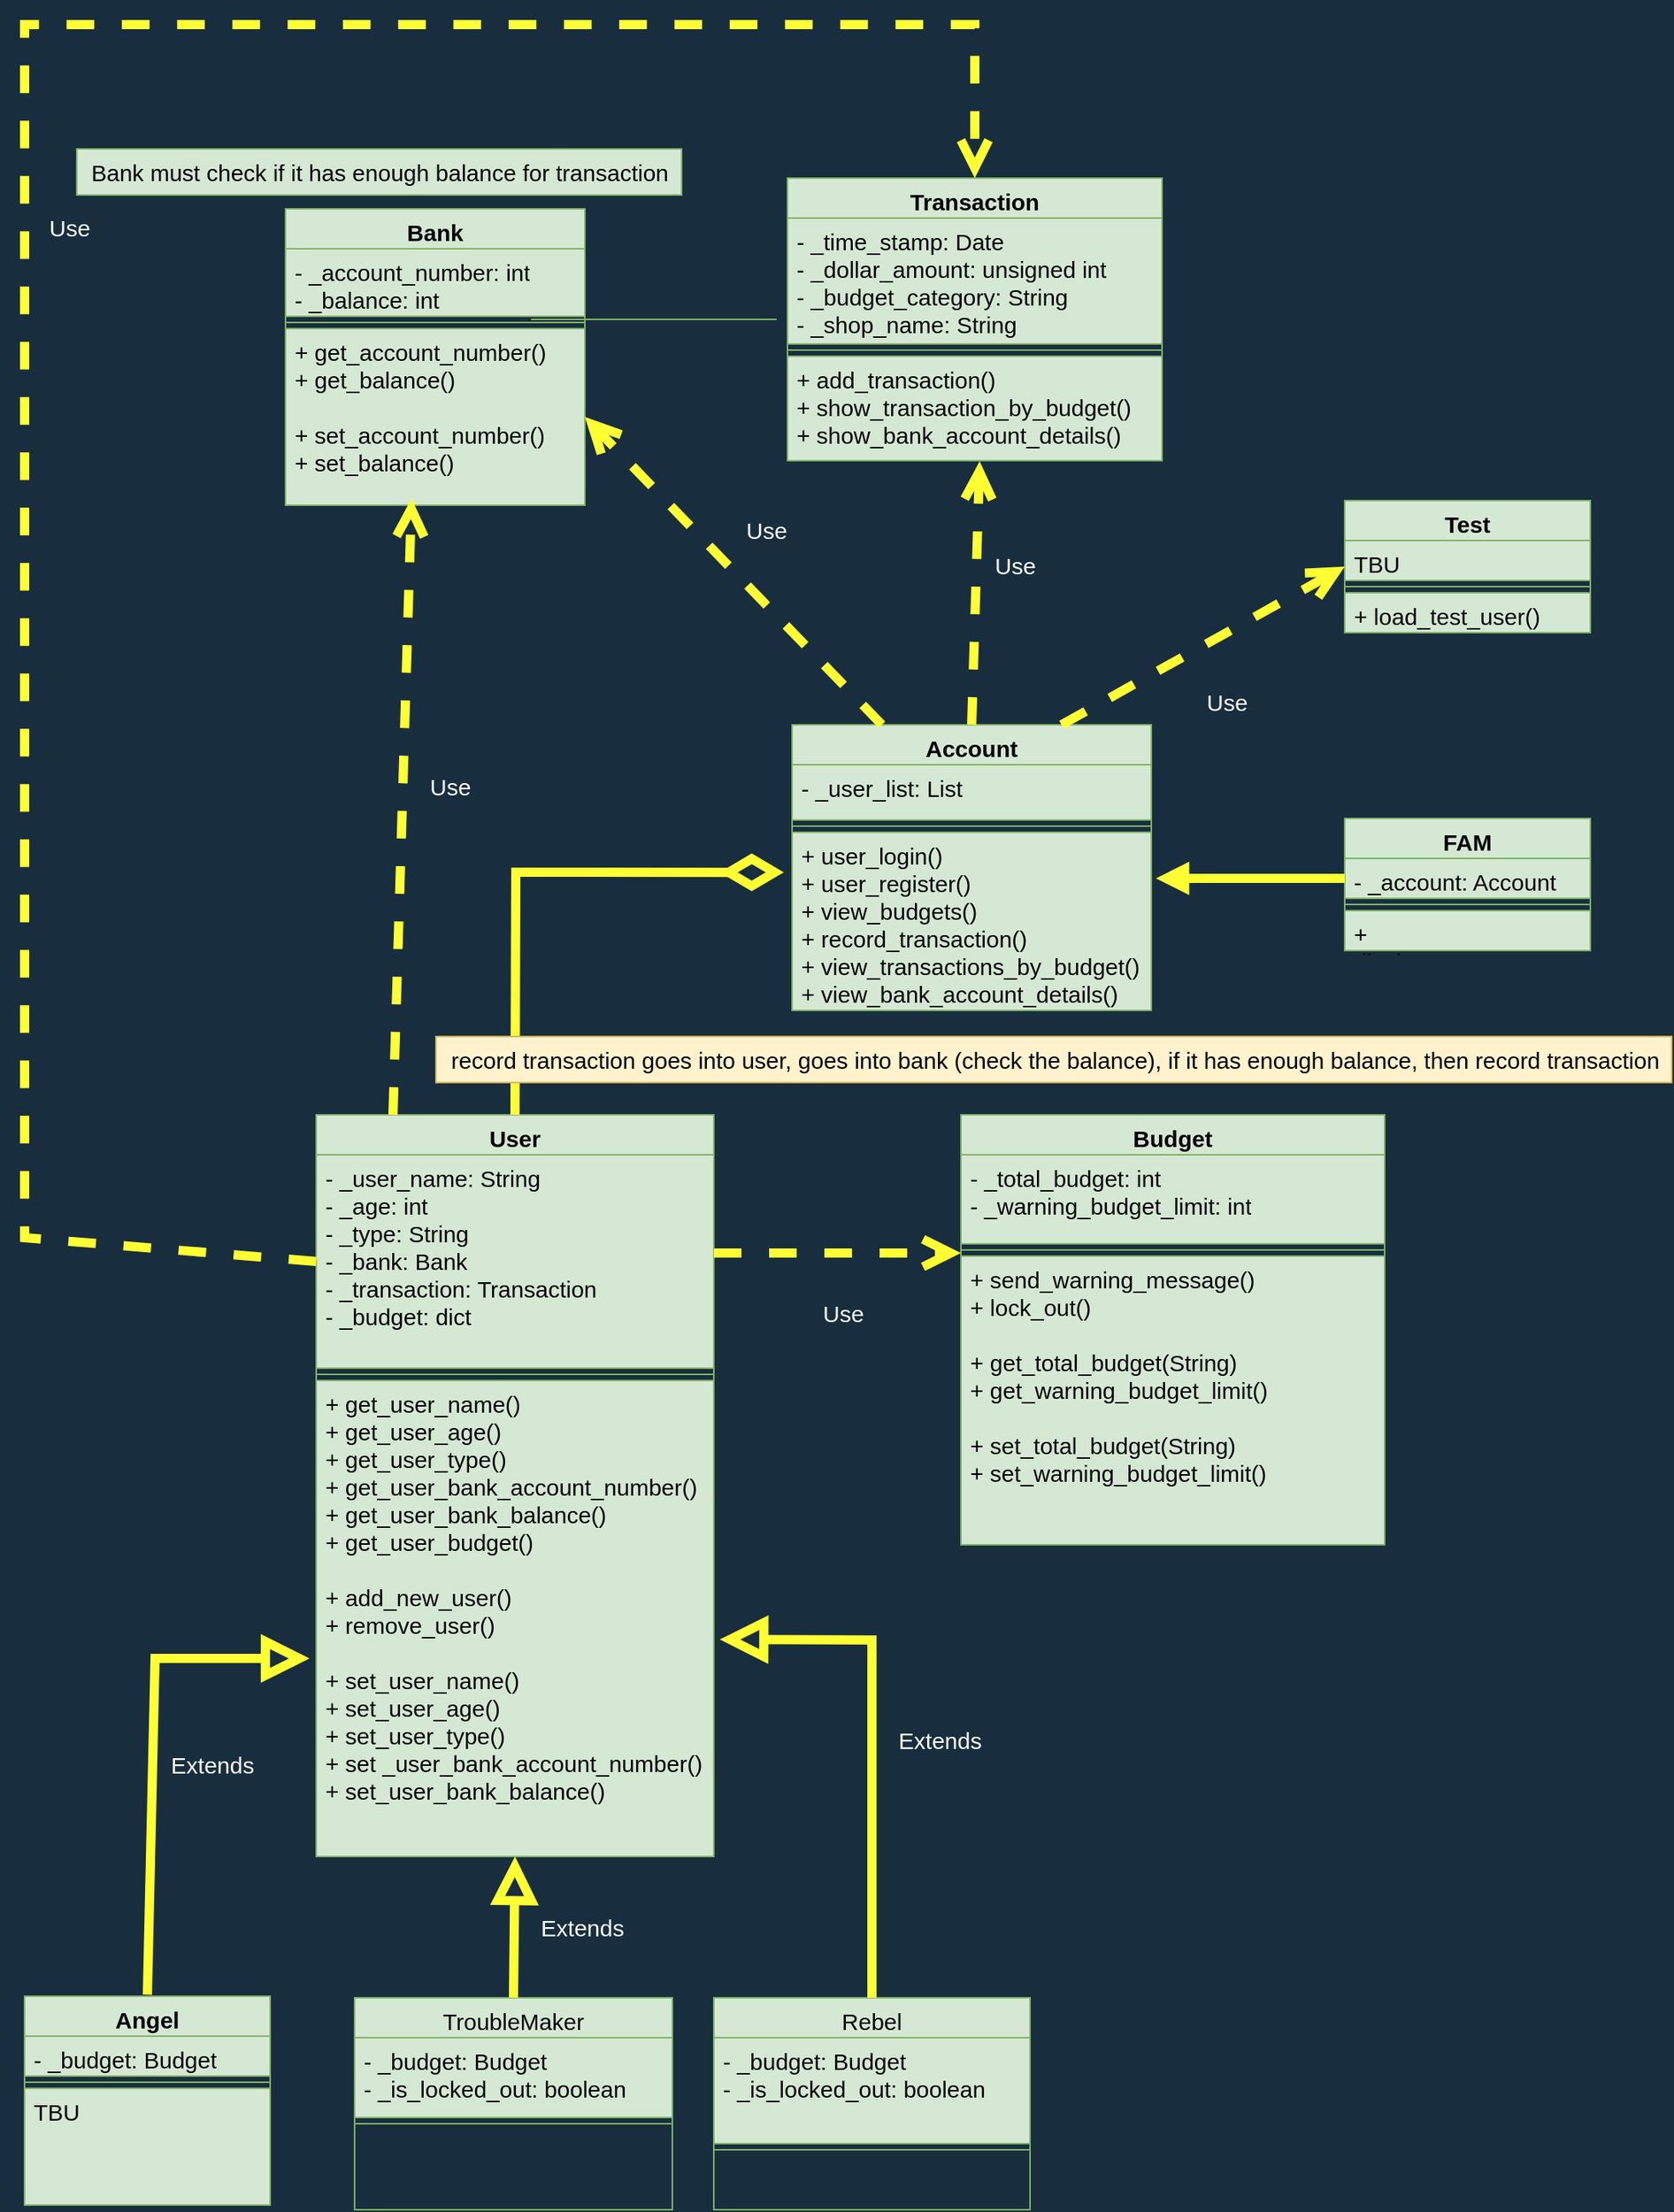 <mxfile version="20.5.3" type="embed"><diagram name="페이지-1" id="A44BbUMmwWd1O3oi5qYL"><mxGraphModel dx="182" dy="1420" grid="0" gridSize="10" guides="1" tooltips="1" connect="1" arrows="1" fold="1" page="0" pageScale="1" pageWidth="827" pageHeight="1169" background="#182E3E" math="0" shadow="0"><root><mxCell id="0"/><mxCell id="1" parent="0"/><mxCell id="21" value="TroubleMaker" style="swimlane;fontStyle=0;align=center;verticalAlign=top;childLayout=stackLayout;horizontal=1;startSize=26;horizontalStack=0;resizeParent=1;resizeLast=0;collapsible=1;marginBottom=0;rounded=0;shadow=0;strokeWidth=1;fontFamily=Helvetica;labelBackgroundColor=none;fillColor=#d5e8d4;strokeColor=#82b366;fontSize=15;whiteSpace=wrap;" parent="1" vertex="1"><mxGeometry x="775" y="614.97" width="207" height="138" as="geometry"><mxRectangle x="130" y="380" width="160" height="26" as="alternateBounds"/></mxGeometry></mxCell><mxCell id="22" value="- _budget: Budget&#10;- _is_locked_out: boolean" style="text;align=left;verticalAlign=top;spacingLeft=4;spacingRight=4;overflow=hidden;rotatable=0;points=[[0,0.5],[1,0.5]];portConstraint=eastwest;fillColor=#d5e8d4;strokeColor=#82b366;fontSize=15;whiteSpace=wrap;" parent="21" vertex="1"><mxGeometry y="26" width="207" height="52" as="geometry"/></mxCell><mxCell id="23" value="" style="line;html=1;strokeWidth=1;align=left;verticalAlign=middle;spacingTop=-1;spacingLeft=3;spacingRight=3;rotatable=0;labelPosition=right;points=[];portConstraint=eastwest;fillColor=#d5e8d4;strokeColor=#82b366;fontSize=15;whiteSpace=wrap;" parent="21" vertex="1"><mxGeometry y="78" width="207" height="8" as="geometry"/></mxCell><mxCell id="24" value="Rebel" style="swimlane;fontStyle=0;align=center;verticalAlign=top;childLayout=stackLayout;horizontal=1;startSize=26;horizontalStack=0;resizeParent=1;resizeLast=0;collapsible=1;marginBottom=0;rounded=0;shadow=0;strokeWidth=1;fontFamily=Helvetica;labelBackgroundColor=none;fillColor=#d5e8d4;strokeColor=#82b366;fontSize=15;whiteSpace=wrap;" parent="1" vertex="1"><mxGeometry x="1009" y="614.97" width="206" height="138" as="geometry"><mxRectangle x="130" y="380" width="160" height="26" as="alternateBounds"/></mxGeometry></mxCell><mxCell id="25" value="- _budget: Budget&#10;- _is_locked_out: boolean" style="text;align=left;verticalAlign=top;spacingLeft=4;spacingRight=4;overflow=hidden;rotatable=0;points=[[0,0.5],[1,0.5]];portConstraint=eastwest;fillColor=#d5e8d4;strokeColor=#82b366;fontSize=15;whiteSpace=wrap;" parent="24" vertex="1"><mxGeometry y="26" width="206" height="69" as="geometry"/></mxCell><mxCell id="26" value="" style="line;html=1;strokeWidth=1;align=left;verticalAlign=middle;spacingTop=-1;spacingLeft=3;spacingRight=3;rotatable=0;labelPosition=right;points=[];portConstraint=eastwest;fillColor=#d5e8d4;strokeColor=#82b366;fontSize=15;whiteSpace=wrap;" parent="24" vertex="1"><mxGeometry y="95" width="206" height="8" as="geometry"/></mxCell><mxCell id="27" value="Account&#10;" style="swimlane;fontStyle=1;align=center;verticalAlign=top;childLayout=stackLayout;horizontal=1;startSize=26;horizontalStack=0;resizeParent=1;resizeParentMax=0;resizeLast=0;collapsible=1;marginBottom=0;fontFamily=Helvetica;labelBackgroundColor=none;fillColor=#d5e8d4;strokeColor=#82b366;fontSize=15;whiteSpace=wrap;" parent="1" vertex="1"><mxGeometry x="1060" y="-214" width="234" height="186" as="geometry"/></mxCell><mxCell id="28" value="- _user_list: List&#10;" style="text;align=left;verticalAlign=top;spacingLeft=4;spacingRight=4;overflow=hidden;rotatable=0;points=[[0,0.5],[1,0.5]];portConstraint=eastwest;fillColor=#d5e8d4;strokeColor=#82b366;fontSize=15;whiteSpace=wrap;" parent="27" vertex="1"><mxGeometry y="26" width="234" height="36" as="geometry"/></mxCell><mxCell id="29" value="" style="line;strokeWidth=1;align=left;verticalAlign=middle;spacingTop=-1;spacingLeft=3;spacingRight=3;rotatable=0;labelPosition=right;points=[];portConstraint=eastwest;fillColor=#d5e8d4;strokeColor=#82b366;fontSize=15;whiteSpace=wrap;" parent="27" vertex="1"><mxGeometry y="62" width="234" height="8" as="geometry"/></mxCell><mxCell id="30" value="+ user_login()&#10;+ user_register()&#10;+ view_budgets()&#10;+ record_transaction()&#10;+ view_transactions_by_budget()&#10;+ view_bank_account_details()" style="text;align=left;verticalAlign=top;spacingLeft=4;spacingRight=4;overflow=hidden;rotatable=0;points=[[0,0.5],[1,0.5]];portConstraint=eastwest;fillColor=#d5e8d4;strokeColor=#82b366;fontSize=15;whiteSpace=wrap;" parent="27" vertex="1"><mxGeometry y="70" width="234" height="116" as="geometry"/></mxCell><mxCell id="31" value="User" style="swimlane;fontStyle=1;align=center;verticalAlign=top;childLayout=stackLayout;horizontal=1;startSize=26;horizontalStack=0;resizeParent=1;resizeParentMax=0;resizeLast=0;collapsible=1;marginBottom=0;fontFamily=Helvetica;labelBackgroundColor=none;fillColor=#d5e8d4;strokeColor=#82b366;fontSize=15;whiteSpace=wrap;" parent="1" vertex="1"><mxGeometry x="750" y="40" width="259" height="483" as="geometry"/></mxCell><mxCell id="32" value="- _user_name: String&#10;- _age: int&#10;- _type: String&#10;- _bank: Bank&#10;- _transaction: Transaction&#10;- _budget: dict" style="text;align=left;verticalAlign=top;spacingLeft=4;spacingRight=4;overflow=hidden;rotatable=0;points=[[0,0.5],[1,0.5]];portConstraint=eastwest;fillColor=#d5e8d4;strokeColor=#82b366;fontSize=15;whiteSpace=wrap;" parent="31" vertex="1"><mxGeometry y="26" width="259" height="139" as="geometry"/></mxCell><mxCell id="33" value="" style="line;strokeWidth=1;align=left;verticalAlign=middle;spacingTop=-1;spacingLeft=3;spacingRight=3;rotatable=0;labelPosition=right;points=[];portConstraint=eastwest;fillColor=#d5e8d4;strokeColor=#82b366;fontSize=15;whiteSpace=wrap;" parent="31" vertex="1"><mxGeometry y="165" width="259" height="8" as="geometry"/></mxCell><mxCell id="34" value="+ get_user_name()&#10;+ get_user_age() &#10;+ get_user_type()&#10;+ get_user_bank_account_number()&#10;+ get_user_bank_balance()&#10;+ get_user_budget()&#10;&#10;+ add_new_user()&#10;+ remove_user()&#10;&#10;+ set_user_name()&#10;+ set_user_age() &#10;+ set_user_type()&#10;+ set _user_bank_account_number()&#10;+ set_user_bank_balance()" style="text;align=left;verticalAlign=top;spacingLeft=4;spacingRight=4;overflow=hidden;rotatable=0;points=[[0,0.5],[1,0.5]];portConstraint=eastwest;fillColor=#d5e8d4;strokeColor=#82b366;fontSize=15;whiteSpace=wrap;" parent="31" vertex="1"><mxGeometry y="173" width="259" height="310" as="geometry"/></mxCell><mxCell id="35" value="Budget" style="swimlane;fontStyle=1;align=center;verticalAlign=top;childLayout=stackLayout;horizontal=1;startSize=26;horizontalStack=0;resizeParent=1;resizeParentMax=0;resizeLast=0;collapsible=1;marginBottom=0;fontFamily=Helvetica;labelBackgroundColor=none;fillColor=#d5e8d4;strokeColor=#82b366;fontSize=15;whiteSpace=wrap;" parent="1" vertex="1"><mxGeometry x="1170" y="40" width="276" height="280" as="geometry"/></mxCell><mxCell id="36" value="- _total_budget: int&#10;- _warning_budget_limit: int" style="text;align=left;verticalAlign=top;spacingLeft=4;spacingRight=4;overflow=hidden;rotatable=0;points=[[0,0.5],[1,0.5]];portConstraint=eastwest;fillColor=#d5e8d4;strokeColor=#82b366;fontSize=15;whiteSpace=wrap;" parent="35" vertex="1"><mxGeometry y="26" width="276" height="58" as="geometry"/></mxCell><mxCell id="37" value="" style="line;strokeWidth=1;align=left;verticalAlign=middle;spacingTop=-1;spacingLeft=3;spacingRight=3;rotatable=0;labelPosition=right;points=[];portConstraint=eastwest;fillColor=#d5e8d4;strokeColor=#82b366;fontSize=15;whiteSpace=wrap;" parent="35" vertex="1"><mxGeometry y="84" width="276" height="8" as="geometry"/></mxCell><mxCell id="38" value="+ send_warning_message()&#10;+ lock_out()&#10;&#10;+ get_total_budget(String)&#10;+ get_warning_budget_limit()&#10;&#10;+ set_total_budget(String)&#10;+ set_warning_budget_limit()" style="text;align=left;verticalAlign=top;spacingLeft=4;spacingRight=4;overflow=hidden;rotatable=0;points=[[0,0.5],[1,0.5]];portConstraint=eastwest;fillColor=#d5e8d4;strokeColor=#82b366;fontSize=15;whiteSpace=wrap;" parent="35" vertex="1"><mxGeometry y="92" width="276" height="188" as="geometry"/></mxCell><mxCell id="39" value="FAM" style="swimlane;fontStyle=1;align=center;verticalAlign=top;childLayout=stackLayout;horizontal=1;startSize=26;horizontalStack=0;resizeParent=1;resizeParentMax=0;resizeLast=0;collapsible=1;marginBottom=0;fontFamily=Helvetica;labelBackgroundColor=none;fillColor=#d5e8d4;strokeColor=#82b366;fontSize=15;whiteSpace=wrap;" parent="1" vertex="1"><mxGeometry x="1420" y="-152.97" width="160" height="86" as="geometry"/></mxCell><mxCell id="40" value="- _account: Account" style="text;align=left;verticalAlign=top;spacingLeft=4;spacingRight=4;overflow=hidden;rotatable=0;points=[[0,0.5],[1,0.5]];portConstraint=eastwest;fillColor=#d5e8d4;strokeColor=#82b366;fontSize=15;whiteSpace=wrap;" parent="39" vertex="1"><mxGeometry y="26" width="160" height="26" as="geometry"/></mxCell><mxCell id="41" value="" style="line;strokeWidth=1;align=left;verticalAlign=middle;spacingTop=-1;spacingLeft=3;spacingRight=3;rotatable=0;labelPosition=right;points=[];portConstraint=eastwest;fillColor=#d5e8d4;strokeColor=#82b366;fontSize=15;whiteSpace=wrap;" parent="39" vertex="1"><mxGeometry y="52" width="160" height="8" as="geometry"/></mxCell><mxCell id="42" value="+ display_account_menu()" style="text;align=left;verticalAlign=top;spacingLeft=4;spacingRight=4;overflow=hidden;rotatable=0;points=[[0,0.5],[1,0.5]];portConstraint=eastwest;fillColor=#d5e8d4;strokeColor=#82b366;fontSize=15;whiteSpace=wrap;" parent="39" vertex="1"><mxGeometry y="60" width="160" height="26" as="geometry"/></mxCell><mxCell id="43" value="" style="endArrow=diamondThin;endFill=0;endSize=24;html=1;rounded=0;exitX=0.5;exitY=0;exitDx=0;exitDy=0;entryX=-0.023;entryY=0.225;entryDx=0;entryDy=0;entryPerimeter=0;fontFamily=Helvetica;fontColor=#FFFFFF;labelBackgroundColor=none;fillColor=#d5e8d4;strokeColor=#FFFF33;strokeWidth=6;fontSize=15;" parent="1" source="31" target="30" edge="1"><mxGeometry width="160" relative="1" as="geometry"><mxPoint x="870" y="-10" as="sourcePoint"/><mxPoint x="1030" y="-10" as="targetPoint"/><Array as="points"><mxPoint x="880" y="-118"/></Array></mxGeometry></mxCell><mxCell id="44" value="" style="html=1;verticalAlign=bottom;endArrow=block;rounded=0;exitX=0;exitY=0.5;exitDx=0;exitDy=0;fontFamily=Helvetica;fontColor=#FFFFFF;labelBackgroundColor=none;fillColor=#d5e8d4;strokeColor=#FFFF33;strokeWidth=6;fontSize=15;" parent="1" source="40" edge="1"><mxGeometry y="10" width="80" relative="1" as="geometry"><mxPoint x="1320" y="-90" as="sourcePoint"/><mxPoint x="1297" y="-114" as="targetPoint"/><mxPoint as="offset"/></mxGeometry></mxCell><mxCell id="45" value="Extends" style="endArrow=block;endSize=16;endFill=0;html=1;rounded=0;entryX=1.015;entryY=0.544;entryDx=0;entryDy=0;entryPerimeter=0;exitX=0.5;exitY=0;exitDx=0;exitDy=0;fontFamily=Helvetica;fontColor=#FFFFFF;labelBackgroundColor=none;fillColor=#d5e8d4;strokeColor=#FFFF33;strokeWidth=6;fontSize=15;" parent="1" source="24" target="34" edge="1"><mxGeometry x="0.015" y="-44" width="160" relative="1" as="geometry"><mxPoint x="1040" y="416" as="sourcePoint"/><mxPoint x="1200" y="416" as="targetPoint"/><Array as="points"><mxPoint x="1112" y="382"/></Array><mxPoint y="1" as="offset"/></mxGeometry></mxCell><mxCell id="46" value="Extends" style="endArrow=block;endSize=16;endFill=0;html=1;rounded=0;entryX=-0.017;entryY=0.584;entryDx=0;entryDy=0;entryPerimeter=0;fontFamily=Helvetica;fontColor=#FFFFFF;labelBackgroundColor=none;fillColor=#d5e8d4;strokeColor=#FFFF33;strokeWidth=6;fontSize=15;" parent="1" target="34" edge="1"><mxGeometry x="-0.058" y="-39" width="160" relative="1" as="geometry"><mxPoint x="640" y="613" as="sourcePoint"/><mxPoint x="655" y="400" as="targetPoint"/><Array as="points"><mxPoint x="645" y="394"/></Array><mxPoint as="offset"/></mxGeometry></mxCell><mxCell id="47" value="Extends" style="endArrow=block;endSize=16;endFill=0;html=1;rounded=0;exitX=0.5;exitY=0;exitDx=0;exitDy=0;fontFamily=Helvetica;fontColor=#FFFFFF;labelBackgroundColor=none;fillColor=#d5e8d4;strokeColor=#FFFF33;strokeWidth=6;fontSize=15;entryX=0.5;entryY=1;entryDx=0;entryDy=0;" parent="1" source="21" target="31" edge="1"><mxGeometry x="-0.005" y="-44" width="160" relative="1" as="geometry"><mxPoint x="850" y="553.97" as="sourcePoint"/><mxPoint x="938" y="569" as="targetPoint"/><mxPoint as="offset"/></mxGeometry></mxCell><mxCell id="48" value="Transaction" style="swimlane;fontStyle=1;align=center;verticalAlign=top;childLayout=stackLayout;horizontal=1;startSize=26;horizontalStack=0;resizeParent=1;resizeParentMax=0;resizeLast=0;collapsible=1;marginBottom=0;fontFamily=Helvetica;labelBackgroundColor=none;fillColor=#d5e8d4;strokeColor=#82b366;fontSize=15;whiteSpace=wrap;" parent="1" vertex="1"><mxGeometry x="1057" y="-570" width="244" height="184" as="geometry"/></mxCell><mxCell id="49" value="- _time_stamp: Date&#10;- _dollar_amount: unsigned int&#10;- _budget_category: String&#10;- _shop_name: String" style="text;align=left;verticalAlign=top;spacingLeft=4;spacingRight=4;overflow=hidden;rotatable=0;points=[[0,0.5],[1,0.5]];portConstraint=eastwest;fillColor=#d5e8d4;strokeColor=#82b366;fontSize=15;whiteSpace=wrap;" parent="48" vertex="1"><mxGeometry y="26" width="244" height="82" as="geometry"/></mxCell><mxCell id="50" value="" style="line;strokeWidth=1;align=left;verticalAlign=middle;spacingTop=-1;spacingLeft=3;spacingRight=3;rotatable=0;labelPosition=right;points=[];portConstraint=eastwest;fillColor=#d5e8d4;strokeColor=#82b366;fontSize=15;whiteSpace=wrap;" parent="48" vertex="1"><mxGeometry y="108" width="244" height="8" as="geometry"/></mxCell><mxCell id="51" value="+ add_transaction()&#10;+ show_transaction_by_budget()&#10;+ show_bank_account_details()&#10;" style="text;align=left;verticalAlign=top;spacingLeft=4;spacingRight=4;overflow=hidden;rotatable=0;points=[[0,0.5],[1,0.5]];portConstraint=eastwest;fillColor=#d5e8d4;strokeColor=#82b366;fontSize=15;whiteSpace=wrap;" parent="48" vertex="1"><mxGeometry y="116" width="244" height="68" as="geometry"/></mxCell><mxCell id="52" value="Use" style="endArrow=open;endSize=12;dashed=1;html=1;rounded=0;exitX=0.5;exitY=0;exitDx=0;exitDy=0;entryX=0.513;entryY=1.006;entryDx=0;entryDy=0;entryPerimeter=0;fontFamily=Helvetica;fontColor=#FFFFFF;labelBackgroundColor=none;fillColor=#d5e8d4;strokeColor=#FFFF33;strokeWidth=6;fontSize=15;" parent="1" source="27" target="51" edge="1"><mxGeometry x="0.221" y="-25" width="160" relative="1" as="geometry"><mxPoint x="1241" y="-280" as="sourcePoint"/><mxPoint x="1401" y="-280" as="targetPoint"/><mxPoint as="offset"/></mxGeometry></mxCell><mxCell id="53" value="Bank" style="swimlane;fontStyle=1;align=center;verticalAlign=top;childLayout=stackLayout;horizontal=1;startSize=26;horizontalStack=0;resizeParent=1;resizeParentMax=0;resizeLast=0;collapsible=1;marginBottom=0;fontFamily=Helvetica;labelBackgroundColor=none;fillColor=#d5e8d4;strokeColor=#82b366;fontSize=15;whiteSpace=wrap;" parent="1" vertex="1"><mxGeometry x="730" y="-550" width="195" height="193" as="geometry"/></mxCell><mxCell id="54" value="- _account_number: int&#10;- _balance: int" style="text;align=left;verticalAlign=top;spacingLeft=4;spacingRight=4;overflow=hidden;rotatable=0;points=[[0,0.5],[1,0.5]];portConstraint=eastwest;fillColor=#d5e8d4;strokeColor=#82b366;fontSize=15;whiteSpace=wrap;" parent="53" vertex="1"><mxGeometry y="26" width="195" height="44" as="geometry"/></mxCell><mxCell id="55" value="" style="line;strokeWidth=1;align=left;verticalAlign=middle;spacingTop=-1;spacingLeft=3;spacingRight=3;rotatable=0;labelPosition=right;points=[];portConstraint=eastwest;fillColor=#d5e8d4;strokeColor=#82b366;fontSize=15;whiteSpace=wrap;" parent="53" vertex="1"><mxGeometry y="70" width="195" height="8" as="geometry"/></mxCell><mxCell id="56" value="+ get_account_number()&#10;+ get_balance()&#10;&#10;+ set_account_number()&#10;+ set_balance()" style="text;align=left;verticalAlign=top;spacingLeft=4;spacingRight=4;overflow=hidden;rotatable=0;points=[[0,0.5],[1,0.5]];portConstraint=eastwest;fillColor=#d5e8d4;strokeColor=#82b366;fontSize=15;whiteSpace=wrap;" parent="53" vertex="1"><mxGeometry y="78" width="195" height="115" as="geometry"/></mxCell><mxCell id="57" value="Use" style="endArrow=open;endSize=12;dashed=1;html=1;rounded=0;exitX=0.25;exitY=0;exitDx=0;exitDy=0;entryX=1;entryY=0.5;entryDx=0;entryDy=0;fontFamily=Helvetica;fontColor=#FFFFFF;labelBackgroundColor=none;fillColor=#d5e8d4;strokeColor=#FFFF33;strokeWidth=6;fontSize=15;" parent="1" source="27" target="56" edge="1"><mxGeometry x="0.028" y="-33" width="160" relative="1" as="geometry"><mxPoint x="990.78" y="-378.41" as="sourcePoint"/><mxPoint x="989.997" y="-550.002" as="targetPoint"/><mxPoint y="-1" as="offset"/></mxGeometry></mxCell><mxCell id="58" value="" style="line;strokeWidth=1;align=left;verticalAlign=middle;spacingTop=-1;spacingLeft=3;spacingRight=3;rotatable=0;labelPosition=right;points=[];portConstraint=eastwest;fontFamily=Helvetica;labelBackgroundColor=none;fillColor=#d5e8d4;strokeColor=#82b366;fontSize=15;whiteSpace=wrap;" parent="1" vertex="1"><mxGeometry x="890" y="-482" width="160" height="8" as="geometry"/></mxCell><mxCell id="59" value="Test" style="swimlane;fontStyle=1;align=center;verticalAlign=top;childLayout=stackLayout;horizontal=1;startSize=26;horizontalStack=0;resizeParent=1;resizeParentMax=0;resizeLast=0;collapsible=1;marginBottom=0;fontFamily=Helvetica;labelBackgroundColor=none;fillColor=#d5e8d4;strokeColor=#82b366;fontSize=15;whiteSpace=wrap;" parent="1" vertex="1"><mxGeometry x="1420" y="-360" width="160" height="86" as="geometry"/></mxCell><mxCell id="60" value="TBU" style="text;align=left;verticalAlign=top;spacingLeft=4;spacingRight=4;overflow=hidden;rotatable=0;points=[[0,0.5],[1,0.5]];portConstraint=eastwest;fillColor=#d5e8d4;strokeColor=#82b366;fontSize=15;whiteSpace=wrap;" parent="59" vertex="1"><mxGeometry y="26" width="160" height="26" as="geometry"/></mxCell><mxCell id="61" value="" style="line;strokeWidth=1;align=left;verticalAlign=middle;spacingTop=-1;spacingLeft=3;spacingRight=3;rotatable=0;labelPosition=right;points=[];portConstraint=eastwest;fillColor=#d5e8d4;strokeColor=#82b366;fontSize=15;whiteSpace=wrap;" parent="59" vertex="1"><mxGeometry y="52" width="160" height="8" as="geometry"/></mxCell><mxCell id="62" value="+ load_test_user()" style="text;align=left;verticalAlign=top;spacingLeft=4;spacingRight=4;overflow=hidden;rotatable=0;points=[[0,0.5],[1,0.5]];portConstraint=eastwest;fillColor=#d5e8d4;strokeColor=#82b366;fontSize=15;whiteSpace=wrap;" parent="59" vertex="1"><mxGeometry y="60" width="160" height="26" as="geometry"/></mxCell><mxCell id="63" value="Use" style="endArrow=open;endSize=12;dashed=1;html=1;rounded=0;exitX=0.75;exitY=0;exitDx=0;exitDy=0;entryX=0;entryY=0.5;entryDx=0;entryDy=0;fontFamily=Helvetica;fontColor=#FFFFFF;labelBackgroundColor=none;fillColor=#d5e8d4;strokeColor=#FFFF33;strokeWidth=6;fontSize=15;" parent="1" source="27" target="59" edge="1"><mxGeometry x="-0.042" y="-39" width="160" relative="1" as="geometry"><mxPoint x="1330.78" y="-204" as="sourcePoint"/><mxPoint x="1329.997" y="-375.592" as="targetPoint"/><mxPoint as="offset"/></mxGeometry></mxCell><mxCell id="64" value="Angel" style="swimlane;fontStyle=1;align=center;verticalAlign=top;childLayout=stackLayout;horizontal=1;startSize=26;horizontalStack=0;resizeParent=1;resizeParentMax=0;resizeLast=0;collapsible=1;marginBottom=0;fontFamily=Helvetica;labelBackgroundColor=none;fillColor=#d5e8d4;strokeColor=#82b366;fontSize=15;whiteSpace=wrap;" parent="1" vertex="1"><mxGeometry x="560" y="613.97" width="160" height="136" as="geometry"/></mxCell><mxCell id="65" value="- _budget: Budget" style="text;align=left;verticalAlign=top;spacingLeft=4;spacingRight=4;overflow=hidden;rotatable=0;points=[[0,0.5],[1,0.5]];portConstraint=eastwest;fillColor=#d5e8d4;strokeColor=#82b366;fontSize=15;whiteSpace=wrap;" parent="64" vertex="1"><mxGeometry y="26" width="160" height="26" as="geometry"/></mxCell><mxCell id="66" value="" style="line;strokeWidth=1;align=left;verticalAlign=middle;spacingTop=-1;spacingLeft=3;spacingRight=3;rotatable=0;labelPosition=right;points=[];portConstraint=eastwest;fillColor=#d5e8d4;strokeColor=#82b366;fontSize=15;whiteSpace=wrap;" parent="64" vertex="1"><mxGeometry y="52" width="160" height="8" as="geometry"/></mxCell><mxCell id="67" value="TBU" style="text;align=left;verticalAlign=top;spacingLeft=4;spacingRight=4;overflow=hidden;rotatable=0;points=[[0,0.5],[1,0.5]];portConstraint=eastwest;fillColor=#d5e8d4;strokeColor=#82b366;fontSize=15;whiteSpace=wrap;" parent="64" vertex="1"><mxGeometry y="60" width="160" height="76" as="geometry"/></mxCell><mxCell id="68" value="Use" style="endArrow=open;endSize=12;dashed=1;html=1;rounded=0;fontFamily=Helvetica;fontColor=#FFFFFF;labelBackgroundColor=none;fillColor=#d5e8d4;strokeColor=#FFFF33;strokeWidth=6;fontSize=15;" parent="1" edge="1"><mxGeometry x="0.031" y="-39" width="160" relative="1" as="geometry"><mxPoint x="1009" y="130" as="sourcePoint"/><mxPoint x="1170" y="130" as="targetPoint"/><mxPoint x="1" as="offset"/></mxGeometry></mxCell><mxCell id="69" value="Use" style="endArrow=open;endSize=12;dashed=1;html=1;rounded=0;entryX=0.421;entryY=0.962;entryDx=0;entryDy=0;entryPerimeter=0;fontFamily=Helvetica;fontColor=#FFFFFF;labelBackgroundColor=none;fillColor=#d5e8d4;strokeColor=#FFFF33;strokeWidth=6;fontSize=15;" parent="1" target="56" edge="1"><mxGeometry x="0.07" y="-31" width="160" relative="1" as="geometry"><mxPoint x="800" y="40" as="sourcePoint"/><mxPoint x="910" y="-214" as="targetPoint"/><mxPoint as="offset"/></mxGeometry></mxCell><mxCell id="70" value="Bank must check if it has enough balance for transaction" style="text;html=1;align=center;verticalAlign=middle;resizable=0;points=[];autosize=1;fontFamily=Helvetica;labelBackgroundColor=none;fillColor=#d5e8d4;strokeColor=#82b366;fontSize=15;" parent="1" vertex="1"><mxGeometry x="594" y="-589" width="394" height="30" as="geometry"/></mxCell><mxCell id="71" value="Use" style="endArrow=open;endSize=12;dashed=1;html=1;rounded=0;exitX=0;exitY=0.5;exitDx=0;exitDy=0;entryX=0.5;entryY=0;entryDx=0;entryDy=0;fontFamily=Helvetica;fontColor=#FFFFFF;labelBackgroundColor=none;fillColor=#d5e8d4;strokeColor=#FFFF33;strokeWidth=6;fontSize=15;" parent="1" source="32" target="48" edge="1"><mxGeometry x="-0.002" y="-29" width="160" relative="1" as="geometry"><mxPoint x="590" y="-66.97" as="sourcePoint"/><mxPoint x="1170" y="-630" as="targetPoint"/><Array as="points"><mxPoint x="560" y="120"/><mxPoint x="560" y="-670"/><mxPoint x="1179" y="-670"/></Array><mxPoint y="-1" as="offset"/></mxGeometry></mxCell><mxCell id="72" value="record transaction goes into user, goes into bank (check the balance), if it has enough balance, then record transaction" style="text;html=1;align=center;verticalAlign=middle;resizable=0;points=[];autosize=1;fontFamily=Helvetica;labelBackgroundColor=none;fillColor=#fff2cc;strokeColor=#d6b656;fontSize=15;" parent="1" vertex="1"><mxGeometry x="828" y="-11" width="805" height="30" as="geometry"/></mxCell></root></mxGraphModel></diagram></mxfile>